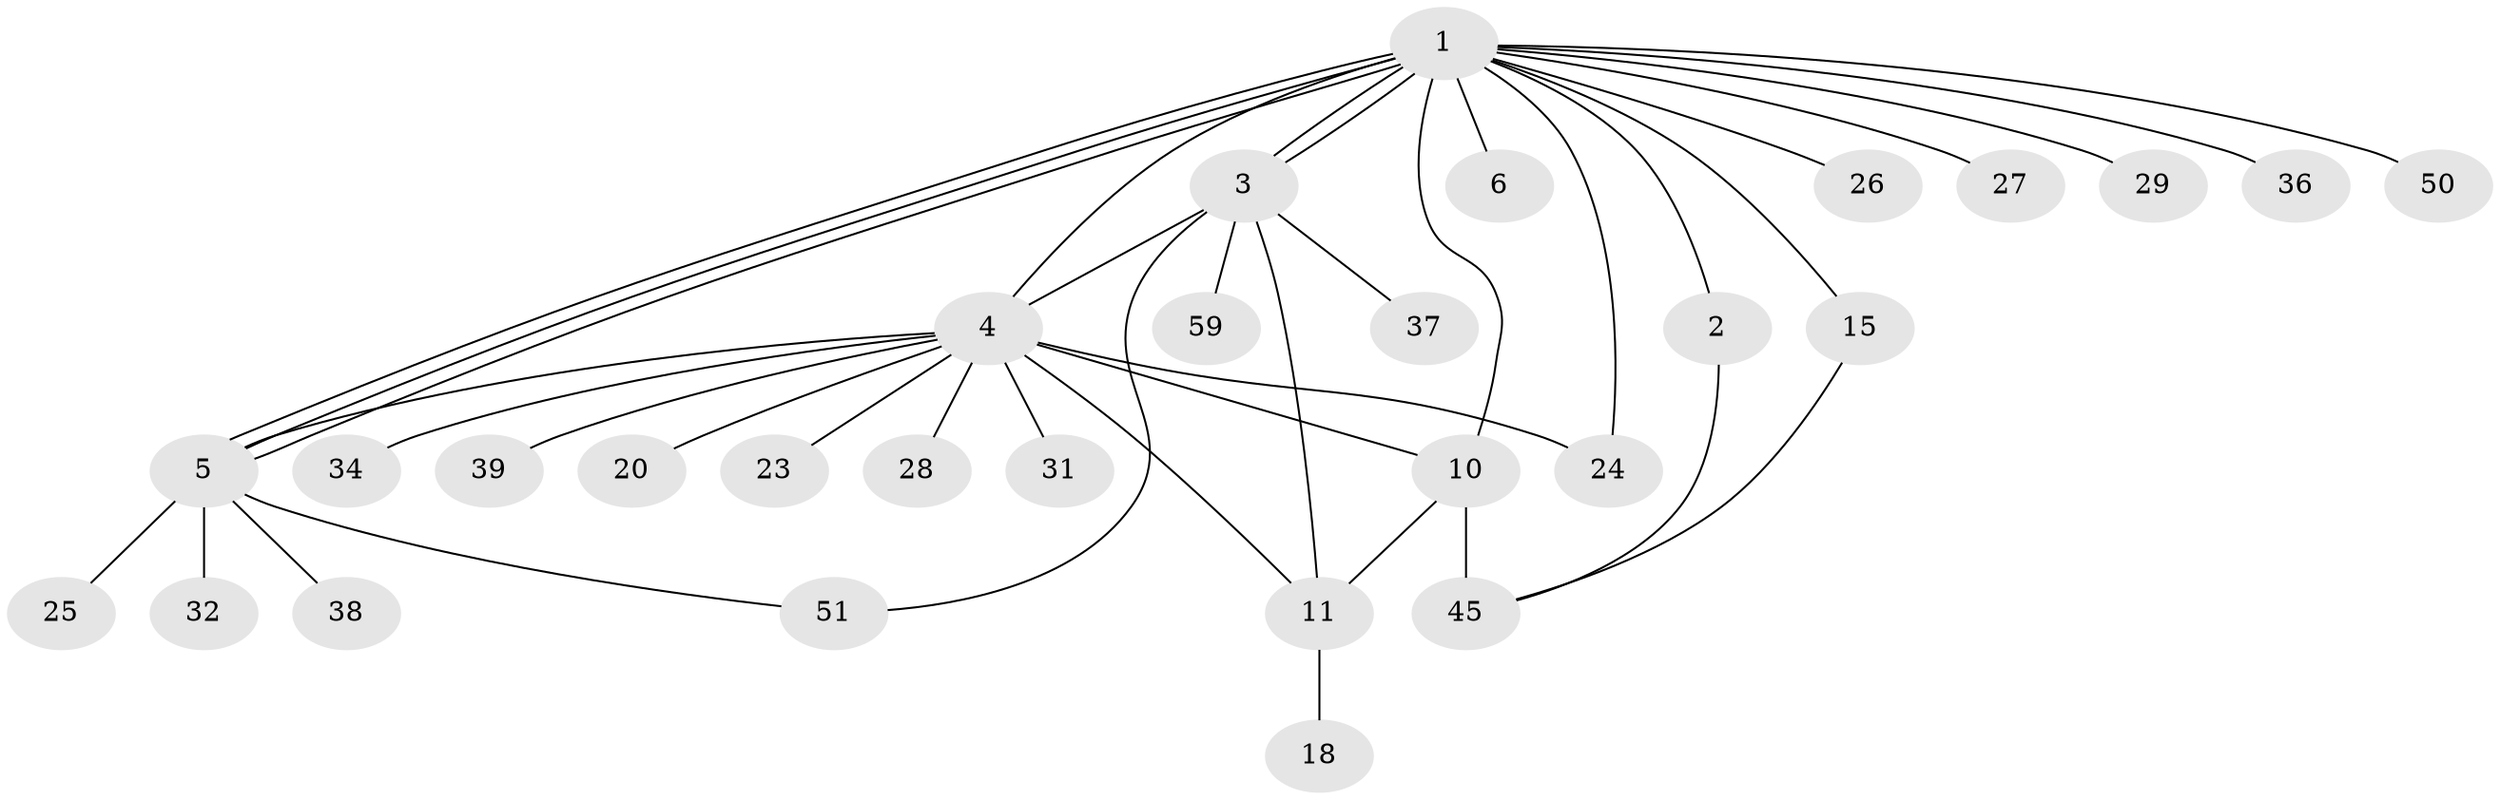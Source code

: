 // original degree distribution, {18: 0.01694915254237288, 2: 0.1694915254237288, 8: 0.05084745762711865, 7: 0.03389830508474576, 1: 0.4745762711864407, 3: 0.1864406779661017, 4: 0.05084745762711865, 9: 0.01694915254237288}
// Generated by graph-tools (version 1.1) at 2025/14/03/09/25 04:14:23]
// undirected, 29 vertices, 40 edges
graph export_dot {
graph [start="1"]
  node [color=gray90,style=filled];
  1;
  2;
  3;
  4 [super="+21+9+12+35+7"];
  5 [super="+8"];
  6;
  10 [super="+14+17+57+19"];
  11 [super="+41+13"];
  15 [super="+16"];
  18;
  20;
  23;
  24;
  25;
  26;
  27;
  28;
  29;
  31;
  32;
  34;
  36;
  37;
  38;
  39 [super="+42"];
  45 [super="+52+46"];
  50;
  51 [super="+56"];
  59;
  1 -- 2;
  1 -- 3;
  1 -- 3;
  1 -- 5;
  1 -- 5;
  1 -- 5;
  1 -- 6;
  1 -- 10 [weight=2];
  1 -- 15;
  1 -- 24;
  1 -- 26;
  1 -- 27;
  1 -- 29;
  1 -- 36;
  1 -- 50;
  1 -- 4 [weight=2];
  2 -- 45;
  3 -- 4 [weight=2];
  3 -- 11;
  3 -- 37;
  3 -- 59;
  3 -- 51;
  4 -- 34;
  4 -- 5;
  4 -- 24 [weight=2];
  4 -- 28;
  4 -- 20;
  4 -- 23;
  4 -- 39;
  4 -- 31;
  4 -- 10;
  4 -- 11;
  5 -- 25;
  5 -- 32;
  5 -- 38;
  5 -- 51;
  10 -- 45 [weight=3];
  10 -- 11;
  11 -- 18;
  15 -- 45;
}
